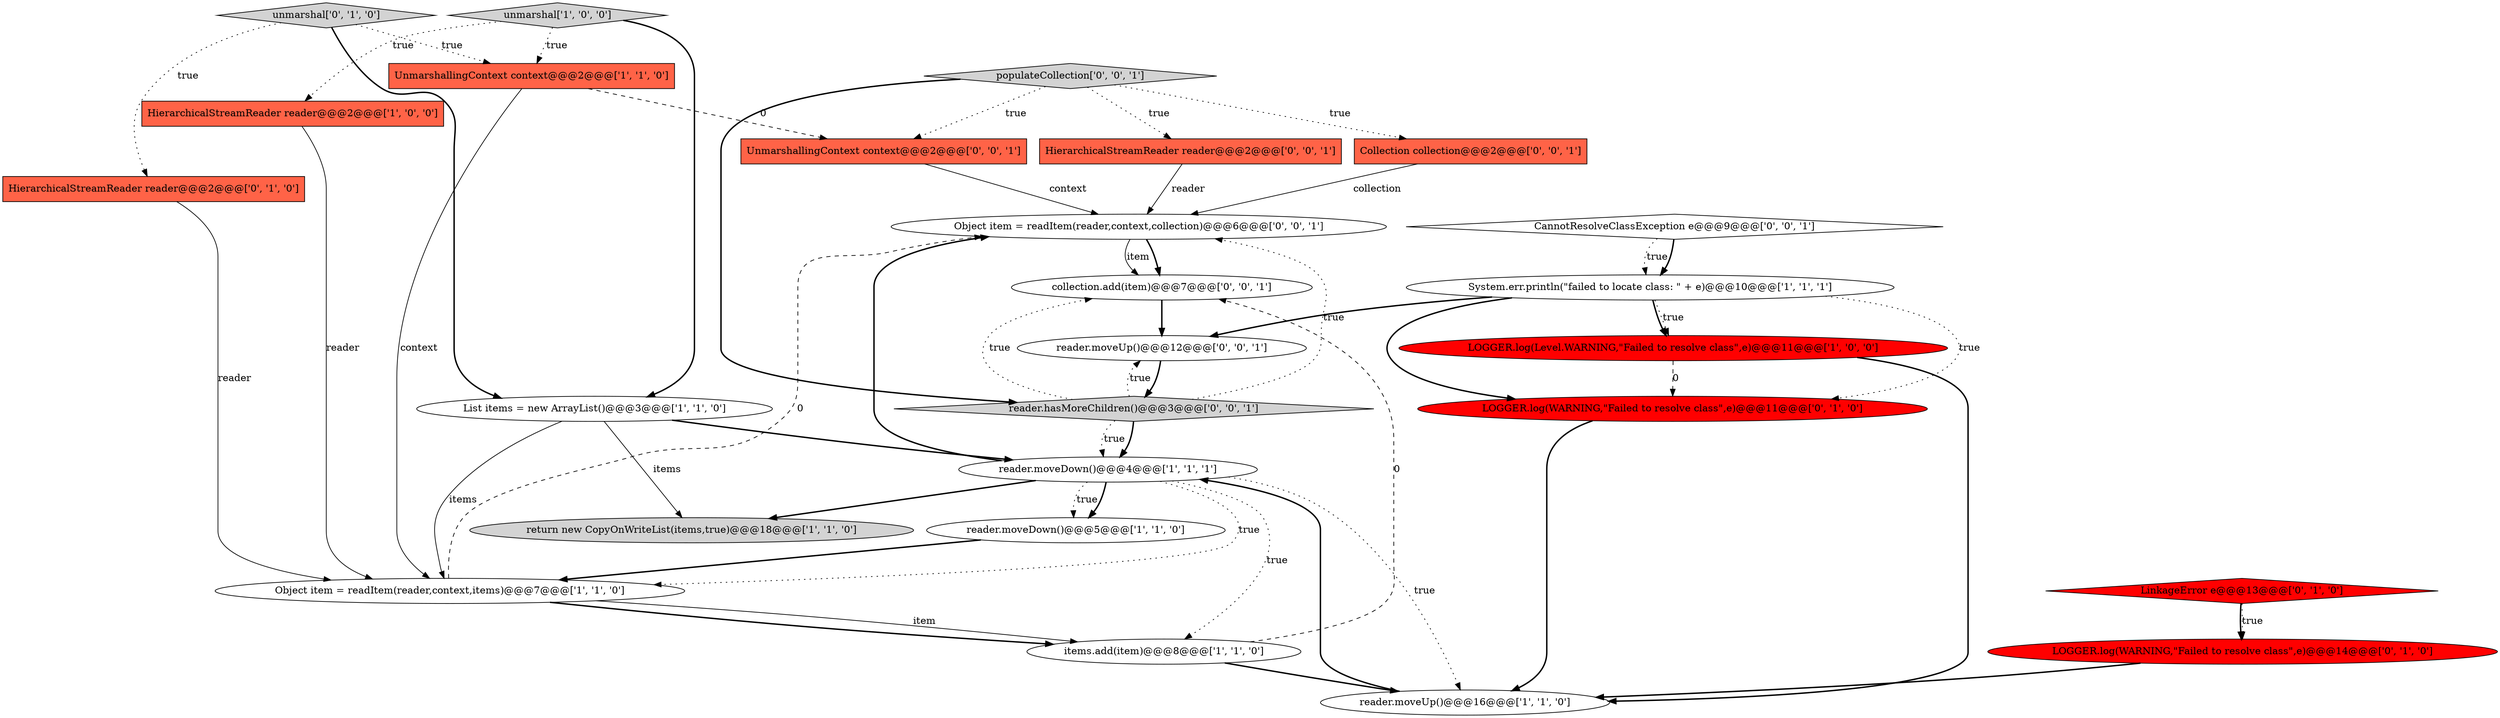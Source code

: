 digraph {
19 [style = filled, label = "HierarchicalStreamReader reader@@@2@@@['0', '0', '1']", fillcolor = tomato, shape = box image = "AAA0AAABBB3BBB"];
20 [style = filled, label = "CannotResolveClassException e@@@9@@@['0', '0', '1']", fillcolor = white, shape = diamond image = "AAA0AAABBB3BBB"];
2 [style = filled, label = "LOGGER.log(Level.WARNING,\"Failed to resolve class\",e)@@@11@@@['1', '0', '0']", fillcolor = red, shape = ellipse image = "AAA1AAABBB1BBB"];
25 [style = filled, label = "Object item = readItem(reader,context,collection)@@@6@@@['0', '0', '1']", fillcolor = white, shape = ellipse image = "AAA0AAABBB3BBB"];
10 [style = filled, label = "reader.moveDown()@@@4@@@['1', '1', '1']", fillcolor = white, shape = ellipse image = "AAA0AAABBB1BBB"];
24 [style = filled, label = "reader.moveUp()@@@12@@@['0', '0', '1']", fillcolor = white, shape = ellipse image = "AAA0AAABBB3BBB"];
22 [style = filled, label = "populateCollection['0', '0', '1']", fillcolor = lightgray, shape = diamond image = "AAA0AAABBB3BBB"];
5 [style = filled, label = "HierarchicalStreamReader reader@@@2@@@['1', '0', '0']", fillcolor = tomato, shape = box image = "AAA0AAABBB1BBB"];
11 [style = filled, label = "reader.moveUp()@@@16@@@['1', '1', '0']", fillcolor = white, shape = ellipse image = "AAA0AAABBB1BBB"];
7 [style = filled, label = "System.err.println(\"failed to locate class: \" + e)@@@10@@@['1', '1', '1']", fillcolor = white, shape = ellipse image = "AAA0AAABBB1BBB"];
4 [style = filled, label = "unmarshal['1', '0', '0']", fillcolor = lightgray, shape = diamond image = "AAA0AAABBB1BBB"];
13 [style = filled, label = "LOGGER.log(WARNING,\"Failed to resolve class\",e)@@@14@@@['0', '1', '0']", fillcolor = red, shape = ellipse image = "AAA1AAABBB2BBB"];
1 [style = filled, label = "items.add(item)@@@8@@@['1', '1', '0']", fillcolor = white, shape = ellipse image = "AAA0AAABBB1BBB"];
12 [style = filled, label = "LinkageError e@@@13@@@['0', '1', '0']", fillcolor = red, shape = diamond image = "AAA1AAABBB2BBB"];
9 [style = filled, label = "reader.moveDown()@@@5@@@['1', '1', '0']", fillcolor = white, shape = ellipse image = "AAA0AAABBB1BBB"];
17 [style = filled, label = "collection.add(item)@@@7@@@['0', '0', '1']", fillcolor = white, shape = ellipse image = "AAA0AAABBB3BBB"];
18 [style = filled, label = "Collection collection@@@2@@@['0', '0', '1']", fillcolor = tomato, shape = box image = "AAA0AAABBB3BBB"];
16 [style = filled, label = "LOGGER.log(WARNING,\"Failed to resolve class\",e)@@@11@@@['0', '1', '0']", fillcolor = red, shape = ellipse image = "AAA1AAABBB2BBB"];
23 [style = filled, label = "UnmarshallingContext context@@@2@@@['0', '0', '1']", fillcolor = tomato, shape = box image = "AAA0AAABBB3BBB"];
14 [style = filled, label = "unmarshal['0', '1', '0']", fillcolor = lightgray, shape = diamond image = "AAA0AAABBB2BBB"];
21 [style = filled, label = "reader.hasMoreChildren()@@@3@@@['0', '0', '1']", fillcolor = lightgray, shape = diamond image = "AAA0AAABBB3BBB"];
8 [style = filled, label = "Object item = readItem(reader,context,items)@@@7@@@['1', '1', '0']", fillcolor = white, shape = ellipse image = "AAA0AAABBB1BBB"];
6 [style = filled, label = "UnmarshallingContext context@@@2@@@['1', '1', '0']", fillcolor = tomato, shape = box image = "AAA0AAABBB1BBB"];
15 [style = filled, label = "HierarchicalStreamReader reader@@@2@@@['0', '1', '0']", fillcolor = tomato, shape = box image = "AAA0AAABBB2BBB"];
0 [style = filled, label = "List items = new ArrayList()@@@3@@@['1', '1', '0']", fillcolor = white, shape = ellipse image = "AAA0AAABBB1BBB"];
3 [style = filled, label = "return new CopyOnWriteList(items,true)@@@18@@@['1', '1', '0']", fillcolor = lightgray, shape = ellipse image = "AAA0AAABBB1BBB"];
4->6 [style = dotted, label="true"];
7->2 [style = dotted, label="true"];
21->10 [style = bold, label=""];
10->8 [style = dotted, label="true"];
4->5 [style = dotted, label="true"];
22->19 [style = dotted, label="true"];
16->11 [style = bold, label=""];
22->18 [style = dotted, label="true"];
22->23 [style = dotted, label="true"];
0->8 [style = solid, label="items"];
22->21 [style = bold, label=""];
8->1 [style = solid, label="item"];
10->3 [style = bold, label=""];
18->25 [style = solid, label="collection"];
21->17 [style = dotted, label="true"];
21->10 [style = dotted, label="true"];
20->7 [style = dotted, label="true"];
9->8 [style = bold, label=""];
10->9 [style = dotted, label="true"];
13->11 [style = bold, label=""];
25->17 [style = bold, label=""];
6->8 [style = solid, label="context"];
4->0 [style = bold, label=""];
1->11 [style = bold, label=""];
15->8 [style = solid, label="reader"];
21->25 [style = dotted, label="true"];
8->1 [style = bold, label=""];
12->13 [style = bold, label=""];
14->15 [style = dotted, label="true"];
7->24 [style = bold, label=""];
0->10 [style = bold, label=""];
0->3 [style = solid, label="items"];
17->24 [style = bold, label=""];
12->13 [style = dotted, label="true"];
1->17 [style = dashed, label="0"];
23->25 [style = solid, label="context"];
14->0 [style = bold, label=""];
24->21 [style = bold, label=""];
25->17 [style = solid, label="item"];
10->25 [style = bold, label=""];
11->10 [style = bold, label=""];
7->2 [style = bold, label=""];
10->11 [style = dotted, label="true"];
21->24 [style = dotted, label="true"];
2->16 [style = dashed, label="0"];
7->16 [style = bold, label=""];
7->16 [style = dotted, label="true"];
8->25 [style = dashed, label="0"];
10->9 [style = bold, label=""];
5->8 [style = solid, label="reader"];
10->1 [style = dotted, label="true"];
20->7 [style = bold, label=""];
2->11 [style = bold, label=""];
19->25 [style = solid, label="reader"];
6->23 [style = dashed, label="0"];
14->6 [style = dotted, label="true"];
}

